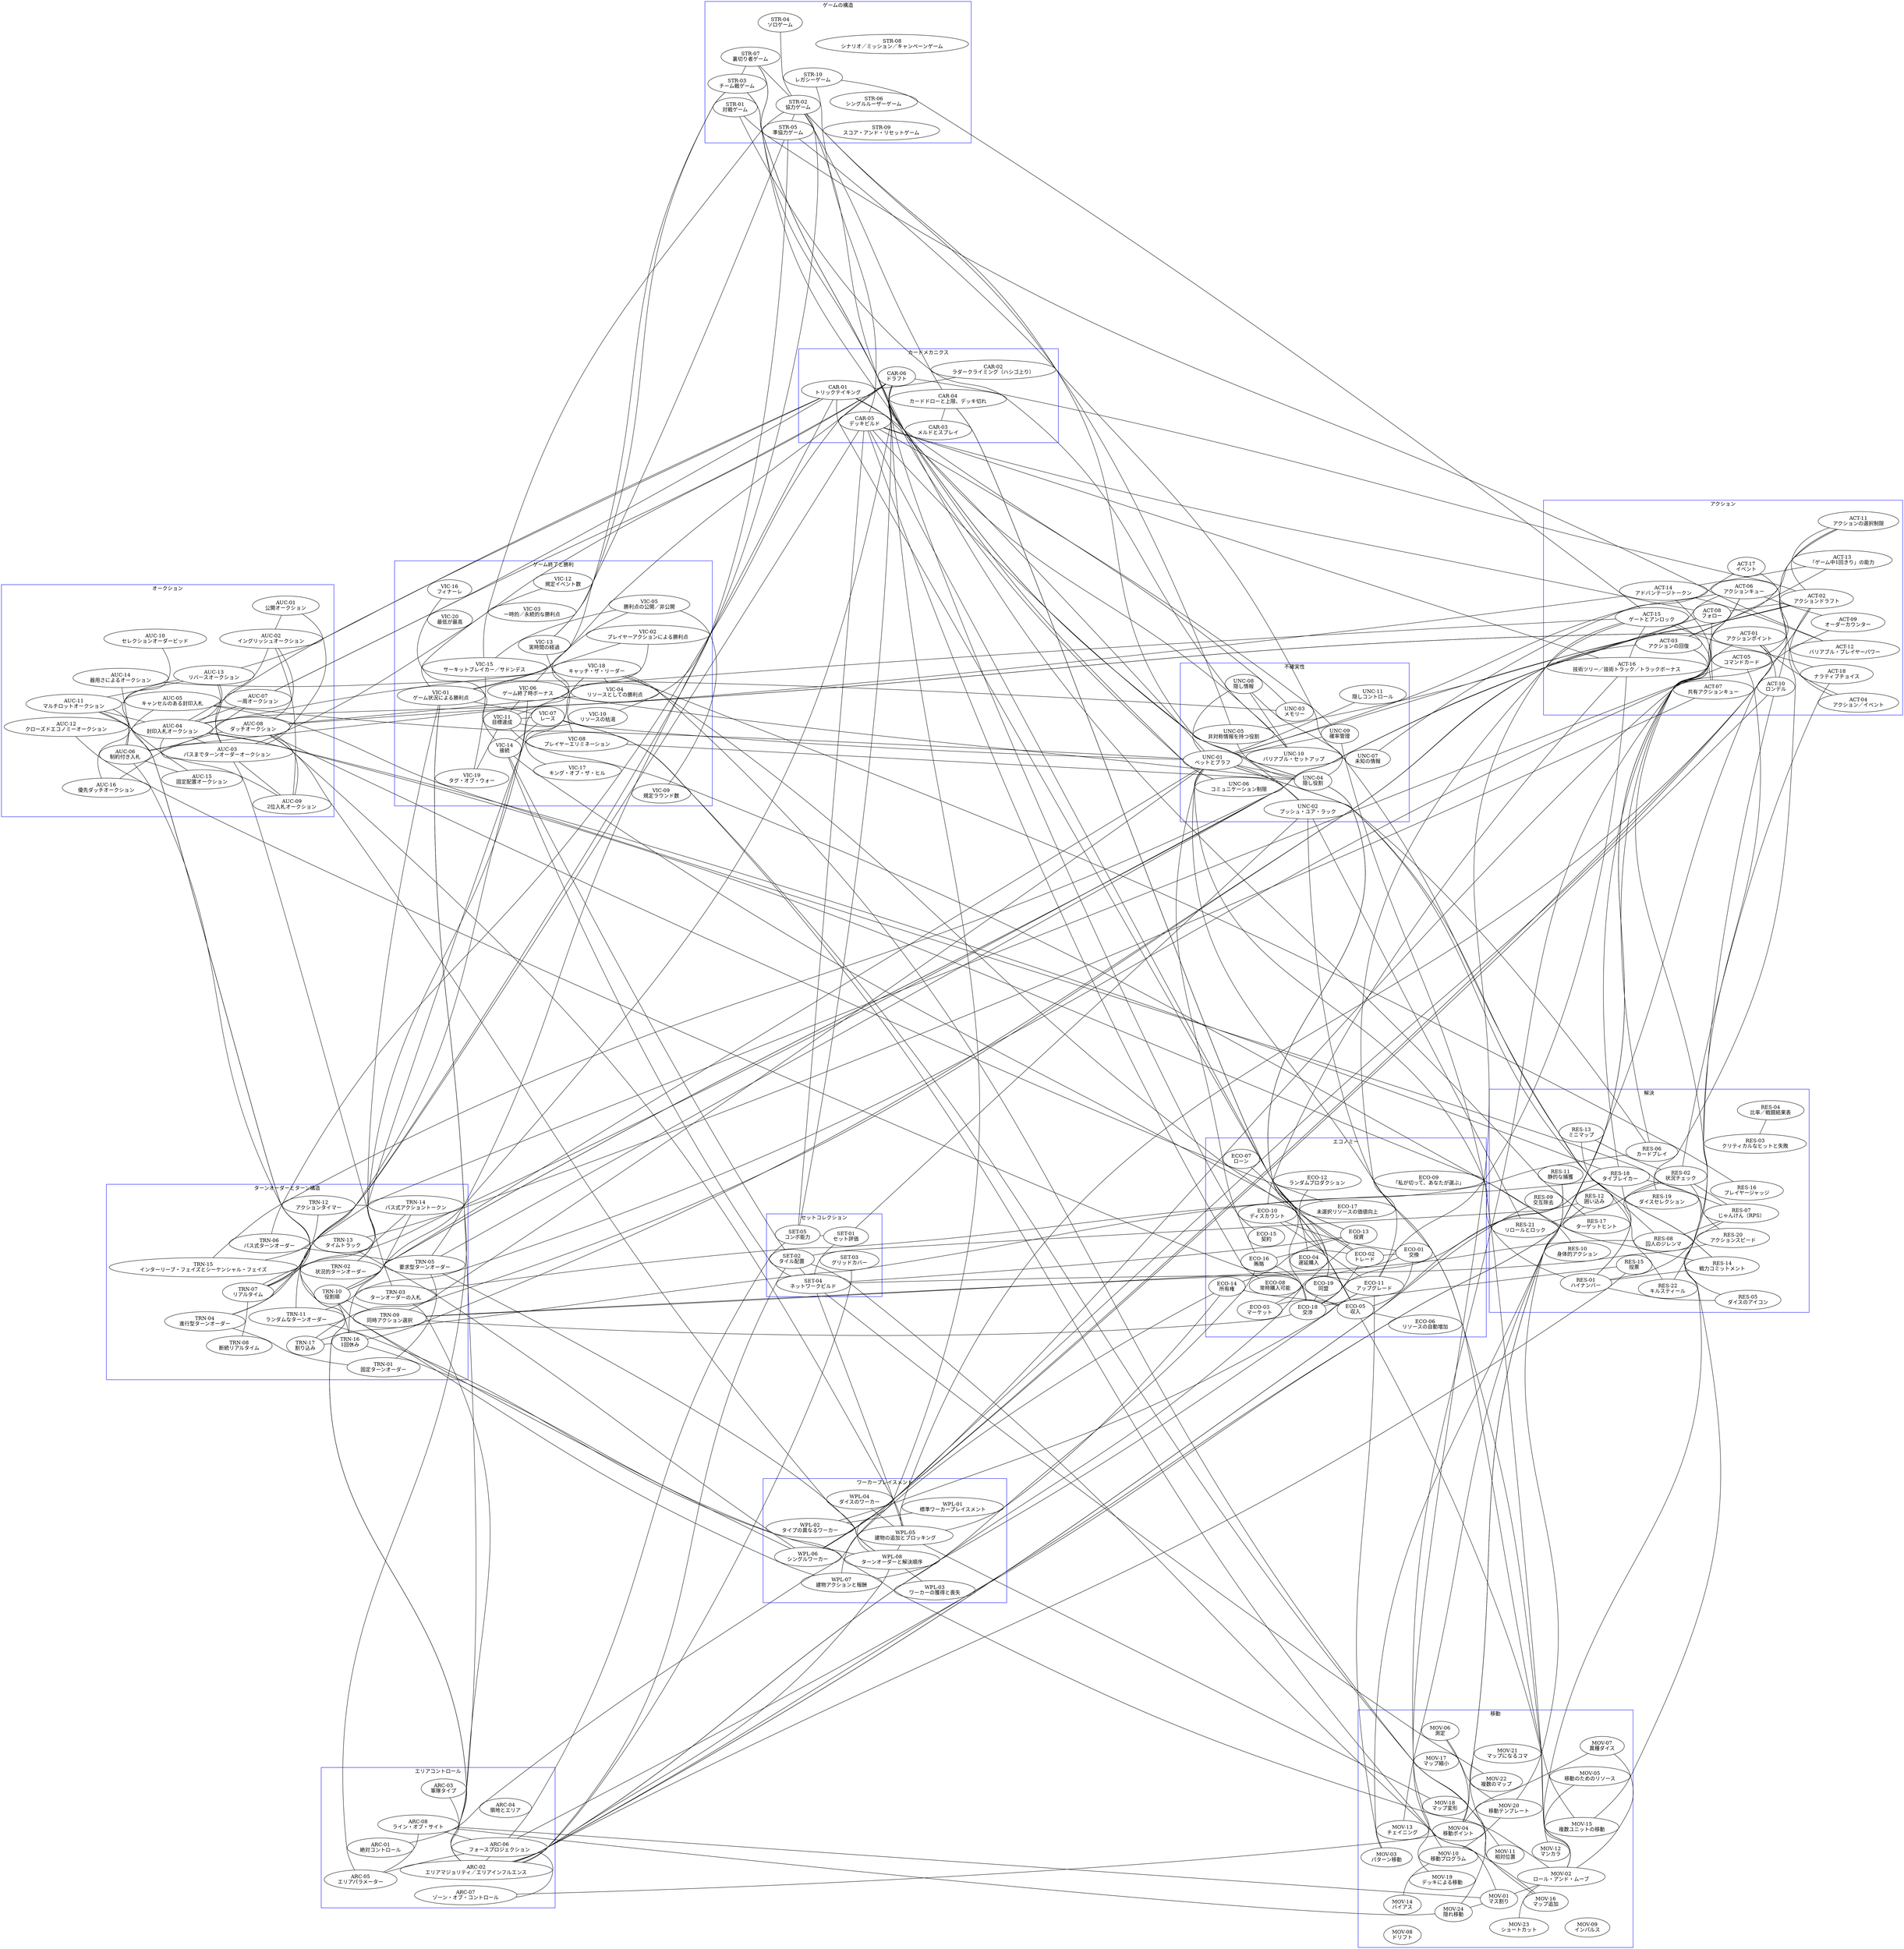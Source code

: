 digraph G {
	graph [charset="UTF-8",
		layout=fdp,
		splines=true
	];
	edge [dir=none];
	subgraph cluster_ECO {
		graph [color=blue,
			label=エコノミー
		];
		eco01	[label="ECO-01\n交換"];
		eco02	[label="ECO-02\nトレード"];
		eco03	[label="ECO-03\nマーケット"];
		eco04	[label="ECO-04\n遅延購入"];
		eco05	[label="ECO-05\n収入"];
		eco06	[label="ECO-06\nリソースの自動増加"];
		eco07	[label="ECO-07\nローン"];
		eco08	[label="ECO-08\n常時購入可能"];
		eco09	[label="ECO-09\n「私が切って、あなたが選ぶ」"];
		eco10	[label="ECO-10\nディスカウント"];
		eco11	[label="ECO-11\nアップグレード"];
		eco12	[label="ECO-12\nランダムプロダクション"];
		eco13	[label="ECO-13\n投資"];
		eco14	[label="ECO-14\n所有権"];
		eco15	[label="ECO-15\n契約"];
		eco16	[label="ECO-16\n賄賂"];
		eco17	[label="ECO-17\n未選択リソースの価値向上"];
		eco18	[label="ECO-18\n交渉"];
		eco19	[label="ECO-19\n同盟"];
	}
	subgraph cluster_TRN {
		graph [color=blue,
			label=ターンオーダーとターン構造
		];
		trn01	[label="TRN-01\n固定ターンオーダー"];
		trn02	[label="TRN-02\n状況的ターンオーダー"];
		trn03	[label="TRN-03\nターンオーダーの入札"];
		trn04	[label="TRN-04\n進行型ターンオーダー"];
		trn05	[label="TRN-05\n要求型ターンオーダー"];
		trn06	[label="TRN-06\nパス式ターンオーダー"];
		trn07	[label="TRN-07\nリアルタイム"];
		trn08	[label="TRN-08\n断続リアルタイム"];
		trn09	[label="TRN-09\n同時アクション選択"];
		trn10	[label="TRN-10\n役割順"];
		trn11	[label="TRN-11\nランダムなターンオーダー"];
		trn12	[label="TRN-12\nアクションタイマー"];
		trn13	[label="TRN-13\nタイムトラック"];
		trn14	[label="TRN-14\nパス式アクショントークン"];
		trn15	[label="TRN-15\nインターリーブ・フェイズとシーケンシャル・フェイズ"];
		trn16	[label="TRN-16\n1回休み"];
		trn17	[label="TRN-17\n割り込み"];
	}
	subgraph cluster_UNC {
		graph [color=blue,
			label=不確実性
		];
		unc01	[label="UNC-01\nベットとブラフ"];
		unc02	[label="UNC-02\nプッシュ・ユア・ラック"];
		unc03	[label="UNC-03\nメモリー"];
		unc04	[label="UNC-04\n隠し役割"];
		unc05	[label="UNC-05\n非対称情報を持つ役割"];
		unc06	[label="UNC-06\nコミュニケーション制限"];
		unc07	[label="UNC-07\n未知の情報"];
		unc08	[label="UNC-08\n隠し情報"];
		unc09	[label="UNC-09\n確率管理"];
		unc10	[label="UNC-10\nバリアブル・セットアップ"];
		unc11	[label="UNC-11\n隠しコントロール"];
	}
	subgraph cluster_RES {
		graph [color=blue,
			label=解決
		];
		res01	[label="RES-01\nハイナンバー"];
		res02	[label="RES-02\n状況チェック"];
		res03	[label="RES-03\nクリティカルなヒットと失敗"];
		res04	[label="RES-04\n比率／戦闘結果表"];
		res05	[label="RES-05\nダイスのアイコン"];
		res06	[label="RES-06\nカードプレイ"];
		res07	[label="RES-07\nじゃんけん（RPS）"];
		res08	[label="RES-08\n囚人のジレンマ"];
		res09	[label="RES-09\n交互除去"];
		res10	[label="RES-10\n身体的アクション"];
		res11	[label="RES-11\n静的な捕獲"];
		res12	[label="RES-12\n囲い込み"];
		res13	[label="RES-13\nミニマップ"];
		res14	[label="RES-14\n戦力コミットメント"];
		res15	[label="RES-15\n投票"];
		res16	[label="RES-16\nプレイヤージャッジ"];
		res17	[label="RES-17\nターゲットヒント"];
		res18	[label="RES-18\nタイブレイカー"];
		res19	[label="RES-19\nダイスセレクション"];
		res20	[label="RES-20\nアクションスピード"];
		res21	[label="RES-21\nリロールとロック"];
		res22	[label="RES-22\nキルスティール"];
	}
	subgraph cluster_MOV {
		graph [color=blue,
			label=移動
		];
		mov01	[label="MOV-01\nマス割り"];
		mov02	[label="MOV-02\nロール・アンド・ムーブ"];
		mov03	[label="MOV-03\nパターン移動"];
		mov04	[label="MOV-04\n移動ポイント"];
		mov05	[label="MOV-05\n移動のためのリソース"];
		mov06	[label="MOV-06\n測定"];
		mov07	[label="MOV-07\n異種ダイス"];
		mov08	[label="MOV-08\nドリフト"];
		mov09	[label="MOV-09\nインパルス"];
		mov10	[label="MOV-10\n移動プログラム"];
		mov11	[label="MOV-11\n相対位置"];
		mov12	[label="MOV-12\nマンカラ"];
		mov13	[label="MOV-13\nチェイニング"];
		mov14	[label="MOV-14\nバイアス"];
		mov15	[label="MOV-15\n複数ユニットの移動"];
		mov16	[label="MOV-16\nマップ追加"];
		mov17	[label="MOV-17\nマップ縮小"];
		mov18	[label="MOV-18\nマップ変形"];
		mov19	[label="MOV-19\nデッキによる移動"];
		mov20	[label="MOV-20\n移動テンプレート"];
		mov21	[label="MOV-21\nマップになるコマ"];
		mov22	[label="MOV-22\n複数のマップ"];
		mov23	[label="MOV-23\nショートカット"];
		mov24	[label="MOV-24\n隠れ移動"];
	}
	subgraph cluster_AUC {
		graph [color=blue,
			label=オークション
		];
		auc01	[label="AUC-01\n公開オークション"];
		auc02	[label="AUC-02\nイングリッシュオークション"];
		auc03	[label="AUC-03\nパスまでターンオーダーオークション"];
		auc04	[label="AUC-04\n封印入札オークション"];
		auc05	[label="AUC-05\nキャンセルのある封印入札"];
		auc06	[label="AUC-06\n制約付き入札"];
		auc07	[label="AUC-07\n一周オークション"];
		auc08	[label="AUC-08\nダッチオークション"];
		auc09	[label="AUC-09\n2位入札オークション"];
		auc10	[label="AUC-10\nセレクションオーダービッド"];
		auc11	[label="AUC-11\nマルチロットオークション"];
		auc12	[label="AUC-12\nクローズドエコノミーオークション"];
		auc13	[label="AUC-13\nリバースオークション"];
		auc14	[label="AUC-14\n器用さによるオークション"];
		auc15	[label="AUC-15\n固定配置オークション"];
		auc16	[label="AUC-16\n優先ダッチオークション"];
	}
	subgraph cluster_WPL {
		graph [color=blue,
			label=ワーカープレイスメント
		];
		wpl01	[label="WPL-01\n標準ワーカープレイスメント"];
		wpl02	[label="WPL-02\nタイプの異なるワーカー"];
		wpl03	[label="WPL-03\nワーカーの獲得と喪失"];
		wpl04	[label="WPL-04\nダイスのワーカー"];
		wpl05	[label="WPL-05\n建物の追加とブロッキング"];
		wpl06	[label="WPL-06\nシングルワーカー"];
		wpl07	[label="WPL-07\n建物アクションと報酬"];
		wpl08	[label="WPL-08\nターンオーダーと解決順序"];
	}
	subgraph cluster_VIC {
		graph [color=blue,
			label=ゲーム終了と勝利
		];
		vic01	[label="VIC-01\nゲーム状況による勝利点"];
		vic02	[label="VIC-02\nプレイヤーアクションによる勝利点"];
		vic03	[label="VIC-03\n一時的／永続的な勝利点"];
		vic04	[label="VIC-04\nリソースとしての勝利点"];
		vic05	[label="VIC-05\n勝利点の公開／非公開"];
		vic06	[label="VIC-06\nゲーム終了時ボーナス"];
		vic07	[label="VIC-07\nレース"];
		vic08	[label="VIC-08\nプレイヤーエリミネーション"];
		vic09	[label="VIC-09\n規定ラウンド数"];
		vic10	[label="VIC-10\nリソースの枯渇"];
		vic11	[label="VIC-11\n目標達成"];
		vic12	[label="VIC-12\n規定イベント数"];
		vic13	[label="VIC-13\n実時間の経過"];
		vic14	[label="VIC-14\n接続"];
		vic15	[label="VIC-15\nサーキットブレイカー／サドンデス"];
		vic16	[label="VIC-16\nフィナーレ"];
		vic17	[label="VIC-17\nキング・オブ・ザ・ヒル"];
		vic18	[label="VIC-18\nキャッチ・ザ・リーダー"];
		vic19	[label="VIC-19\nタグ・オブ・ウォー"];
		vic20	[label="VIC-20\n最低が最高"];
	}
	subgraph cluster_ACT {
		graph [color=blue,
			label=アクション
		];
		act01	[label="ACT-01\nアクションポイント"];
		act02	[label="ACT-02\nアクションドラフト"];
		act03	[label="ACT-03\nアクションの回復"];
		act04	[label="ACT-04\nアクション／イベント"];
		act05	[label="ACT-05\nコマンドカード"];
		act06	[label="ACT-06\nアクションキュー"];
		act07	[label="ACT-07\n共有アクションキュー"];
		act08	[label="ACT-08\nフォロー"];
		act09	[label="ACT-09\nオーダーカウンター"];
		act10	[label="ACT-10\nロンデル"];
		act11	[label="ACT-11\nアクションの選択制限"];
		act12	[label="ACT-12\nバリアブル・プレイヤーパワー"];
		act13	[label="ACT-13\n「ゲーム中1回きり」の能力"];
		act14	[label="ACT-14\nアドバンテージトークン"];
		act15	[label="ACT-15\nゲートとアンロック"];
		act16	[label="ACT-16\n技術ツリー／技術トラック／トラックボーナス"];
		act17	[label="ACT-17\nイベント"];
		act18	[label="ACT-18\nナラティブチョイス"];
	}
	subgraph cluster_ARC {
		graph [color=blue,
			label=エリアコントロール
		];
		arc01	[label="ARC-01\n絶対コントロール"];
		arc02	[label="ARC-02\nエリアマジョリティ／エリアインフルエンス"];
		arc03	[label="ARC-03\n軍隊タイプ"];
		arc04	[label="ARC-04\n領地とエリア"];
		arc05	[label="ARC-05\nエリアパラメーター"];
		arc06	[label="ARC-06\nフォースプロジェクション"];
		arc07	[label="ARC-07\nゾーン・オブ・コントロール"];
		arc08	[label="ARC-08\nライン・オブ・サイト"];
	}
	subgraph cluster_SET {
		graph [color=blue,
			label=セットコレクション
		];
		set01	[label="SET-01\nセット評価"];
		set02	[label="SET-02\nタイル配置"];
		set03	[label="SET-03\nグリッドカバー"];
		set04	[label="SET-04\nネットワークビルド"];
		set05	[label="SET-05\nコンボ能力"];
	}
	subgraph cluster_CAR {
		graph [color=blue,
			label=カードメカニクス
		];
		car01	[label="CAR-01\nトリックテイキング"];
		car02	[label="CAR-02\nラダークライミング（ハシゴ上り）"];
		car03	[label="CAR-03\nメルドとスプレイ"];
		car04	[label="CAR-04\nカードドローと上限、デッキ切れ"];
		car05	[label="CAR-05\nデッキビルド"];
		car06	[label="CAR-06\nドラフト"];
	}
	subgraph cluster_STR {
		graph [color=blue,
			label=ゲームの構造
		];
		str01	[label="STR-01\n対戦ゲーム"];
		str02	[label="STR-02\n協力ゲーム"];
		str03	[label="STR-03\nチーム戦ゲーム"];
		str04	[label="STR-04\nソロゲーム"];
		str05	[label="STR-05\n準協力ゲーム"];
		str06	[label="STR-06\nシングルルーザーゲーム"];
		str07	[label="STR-07\n裏切り者ゲーム"];
		str08	[label="STR-08\nシナリオ／ミッション／キャンペーンゲーム"];
		str09	[label="STR-09\nスコア・アンド・リセットゲーム"];
		str10	[label="STR-10\nレガシーゲーム"];
	}
	str01 -> act12;
	str01 -> unc10;
	str02 -> str04;
	str02 -> str05;
	str02 -> str07;
	str02 -> vic10;
	str02 -> vic15;
	str02 -> unc04;
	str02 -> unc05;
	str02 -> unc06;
	str02 -> car04;
	str03 -> str07;
	str03 -> res17;
	str03 -> vic08;
	str03 -> vic13;
	str03 -> unc04;
	str05 -> trn04;
	str05 -> res22;
	str05 -> vic13;
	str07 -> unc04;
	str07 -> unc06;
	str10 -> act15;
	str10 -> car05;
	trn01 -> trn04;
	trn01 -> trn05;
	trn02 -> trn05;
	trn02 -> trn15;
	trn02 -> vic01;
	trn02 -> vic06;
	trn02 -> vic18;
	trn03 -> res18;
	trn03 -> auc03;
	trn03 -> arc02;
	trn04 -> act08;
	trn05 -> trn06;
	trn05 -> act02;
	trn05 -> wpl08;
	trn05 -> car01;
	trn06 -> car06;
	trn07 -> trn08;
	trn07 -> trn12;
	trn07 -> trn14;
	trn07 -> vic13;
	trn07 -> auc14;
	trn09 -> trn10;
	trn09 -> res08;
	trn09 -> res20;
	trn09 -> unc01;
	trn09 -> eco18;
	trn10 -> trn16;
	trn10 -> act02;
	trn10 -> act08;
	trn10 -> unc01;
	trn10 -> wpl06;
	trn10 -> wpl07;
	trn10 -> car06;
	trn11 -> act05;
	trn11 -> wpl08;
	trn11 -> car05;
	trn12 -> trn14;
	trn13 -> act07;
	trn13 -> wpl06;
	trn14 -> trn16;
	trn15 -> act06;
	trn15 -> act09;
	trn16 -> trn17;
	trn16 -> act03;
	trn16 -> mov02;
	trn17 -> act08;
	trn17 -> res06;
	act01 -> act04;
	act01 -> act10;
	act01 -> auc06;
	act01 -> auc08;
	act01 -> wpl06;
	act01 -> mov04;
	act02 -> act08;
	act02 -> act11;
	act02 -> res19;
	act02 -> unc01;
	act02 -> unc05;
	act02 -> wpl05;
	act02 -> wpl06;
	act02 -> wpl07;
	act02 -> car06;
	act03 -> act11;
	act03 -> act13;
	act03 -> res06;
	act03 -> mov20;
	act04 -> act17;
	act05 -> act11;
	act05 -> mov15;
	act06 -> act07;
	act06 -> act09;
	act06 -> unc01;
	act06 -> mov10;
	act06 -> mov24;
	act07 -> act08;
	act08 -> car05;
	act10 -> act11;
	act10 -> wpl06;
	act10 -> mov12;
	act12 -> act14;
	act13 -> act14;
	act14 -> res18;
	act14 -> auc04;
	act15 -> act16;
	act15 -> act18;
	act15 -> res22;
	act15 -> vic06;
	act15 -> eco11;
	act15 -> mov19;
	act16 -> eco10;
	act16 -> eco11;
	act16 -> car05;
	act17 -> unc07;
	act18 -> res02;
	res01 -> res02;
	res01 -> res05;
	res01 -> res07;
	res01 -> res14;
	res01 -> res18;
	res01 -> unc01;
	res02 -> res05;
	res02 -> res07;
	res02 -> res13;
	res02 -> res21;
	res03 -> res04;
	res06 -> unc01;
	res07 -> res08;
	res07 -> auc05;
	res08 -> unc01;
	res09 -> arc02;
	res10 -> vic11;
	res11 -> mov03;
	res11 -> mov13;
	res12 -> arc02;
	res12 -> arc06;
	res12 -> set02;
	res13 -> res14;
	res14 -> unc01;
	res14 -> auc04;
	res15 -> eco18;
	res15 -> arc02;
	res16 -> vic18;
	res18 -> res20;
	res18 -> eco18;
	res18 -> auc04;
	res18 -> arc02;
	res21 -> unc02;
	vic01 -> vic02;
	vic01 -> vic07;
	vic01 -> vic12;
	vic01 -> arc02;
	vic01 -> arc05;
	vic01 -> car06;
	vic02 -> vic11;
	vic04 -> vic18;
	vic04 -> auc08;
	vic05 -> vic06;
	vic05 -> vic09;
	vic05 -> vic15;
	vic06 -> vic11;
	vic06 -> unc04;
	vic07 -> vic11;
	vic07 -> vic14;
	vic07 -> unc01;
	vic07 -> mov01;
	vic07 -> mov11;
	vic08 -> unc04;
	vic10 -> vic11;
	vic11 -> vic19;
	vic14 -> vic16;
	vic14 -> eco13;
	vic14 -> set02;
	vic14 -> set04;
	vic15 -> vic19;
	vic17 -> vic18;
	vic18 -> eco02;
	vic18 -> auc04;
	vic18 -> mov16;
	unc01 -> unc02;
	unc01 -> unc04;
	unc01 -> unc08;
	unc01 -> unc09;
	unc01 -> unc11;
	unc01 -> eco16;
	unc01 -> auc05;
	unc01 -> mov15;
	unc01 -> car01;
	unc02 -> mov02;
	unc02 -> set01;
	unc02 -> car05;
	unc03 -> auc14;
	unc03 -> car01;
	unc04 -> unc05;
	unc04 -> unc08;
	unc04 -> eco18;
	unc04 -> eco19;
	unc07 -> unc10;
	unc08 -> unc10;
	unc09 -> mov02;
	unc09 -> car05;
	unc10 -> car06;
	eco01 -> eco02;
	eco01 -> eco03;
	eco01 -> eco05;
	eco01 -> eco10;
	eco02 -> eco16;
	eco02 -> eco18;
	eco02 -> car04;
	eco03 -> eco05;
	eco04 -> car05;
	eco05 -> eco06;
	eco05 -> eco07;
	eco05 -> eco12;
	eco05 -> eco14;
	eco05 -> auc12;
	eco05 -> mov02;
	eco08 -> car05;
	eco10 -> eco11;
	eco11 -> wpl02;
	eco11 -> wpl07;
	eco11 -> mov03;
	eco11 -> set04;
	eco13 -> eco14;
	eco13 -> arc02;
	eco13 -> set04;
	eco13 -> car04;
	eco14 -> wpl05;
	eco14 -> arc01;
	eco15 -> car06;
	eco16 -> eco18;
	eco16 -> arc02;
	eco17 -> auc08;
	eco18 -> eco19;
	eco19 -> car01;
	auc01 -> auc02;
	auc01 -> auc03;
	auc02 -> auc03;
	auc02 -> auc08;
	auc02 -> auc09;
	auc03 -> auc04;
	auc03 -> auc09;
	auc03 -> auc13;
	auc03 -> car06;
	auc04 -> auc07;
	auc04 -> auc09;
	auc04 -> auc11;
	auc04 -> auc13;
	auc04 -> car01;
	auc05 -> auc06;
	auc05 -> auc11;
	auc06 -> auc07;
	auc06 -> auc10;
	auc06 -> auc13;
	auc06 -> auc15;
	auc06 -> arc02;
	auc07 -> car01;
	auc07 -> car06;
	auc08 -> auc09;
	auc08 -> auc16;
	auc08 -> wpl05;
	auc08 -> wpl08;
	auc11 -> auc13;
	auc11 -> auc15;
	auc11 -> auc16;
	auc11 -> arc02;
	auc13 -> car01;
	wpl01 -> wpl02;
	wpl03 -> wpl08;
	wpl04 -> wpl05;
	wpl05 -> wpl08;
	wpl05 -> mov18;
	wpl05 -> set04;
	wpl08 -> arc02;
	wpl08 -> car06;
	mov01 -> mov02;
	mov01 -> mov24;
	mov01 -> arc08;
	mov02 -> mov05;
	mov02 -> mov07;
	mov02 -> mov23;
	mov04 -> mov06;
	mov04 -> mov07;
	mov04 -> arc07;
	mov06 -> mov20;
	mov10 -> mov14;
	mov10 -> mov20;
	mov16 -> set02;
	mov22 -> set04;
	mov24 -> arc08;
	arc02 -> arc03;
	arc02 -> arc06;
	arc02 -> set02;
	arc02 -> set03;
	arc05 -> arc06;
	arc05 -> arc08;
	arc06 -> arc07;
	arc06 -> arc08;
	arc06 -> set05;
	set01 -> set04;
	set01 -> set05;
	set02 -> set04;
	set05 -> car05;
	set05 -> car06;
	car01 -> car02;
	car03 -> car04;
}
